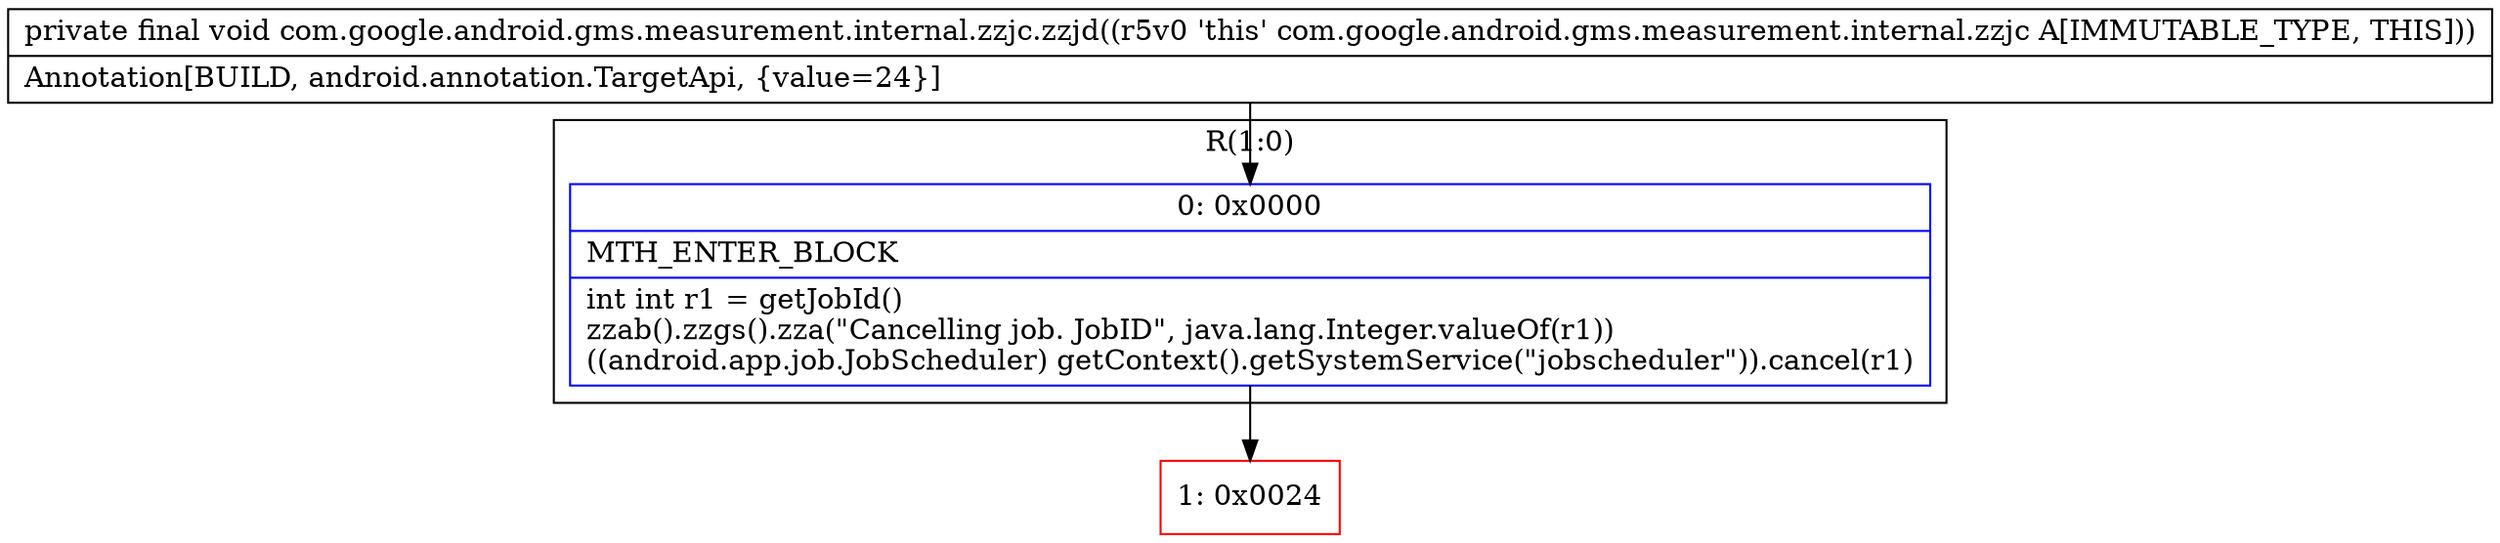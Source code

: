 digraph "CFG forcom.google.android.gms.measurement.internal.zzjc.zzjd()V" {
subgraph cluster_Region_2099886037 {
label = "R(1:0)";
node [shape=record,color=blue];
Node_0 [shape=record,label="{0\:\ 0x0000|MTH_ENTER_BLOCK\l|int int r1 = getJobId()\lzzab().zzgs().zza(\"Cancelling job. JobID\", java.lang.Integer.valueOf(r1))\l((android.app.job.JobScheduler) getContext().getSystemService(\"jobscheduler\")).cancel(r1)\l}"];
}
Node_1 [shape=record,color=red,label="{1\:\ 0x0024}"];
MethodNode[shape=record,label="{private final void com.google.android.gms.measurement.internal.zzjc.zzjd((r5v0 'this' com.google.android.gms.measurement.internal.zzjc A[IMMUTABLE_TYPE, THIS]))  | Annotation[BUILD, android.annotation.TargetApi, \{value=24\}]\l}"];
MethodNode -> Node_0;
Node_0 -> Node_1;
}

